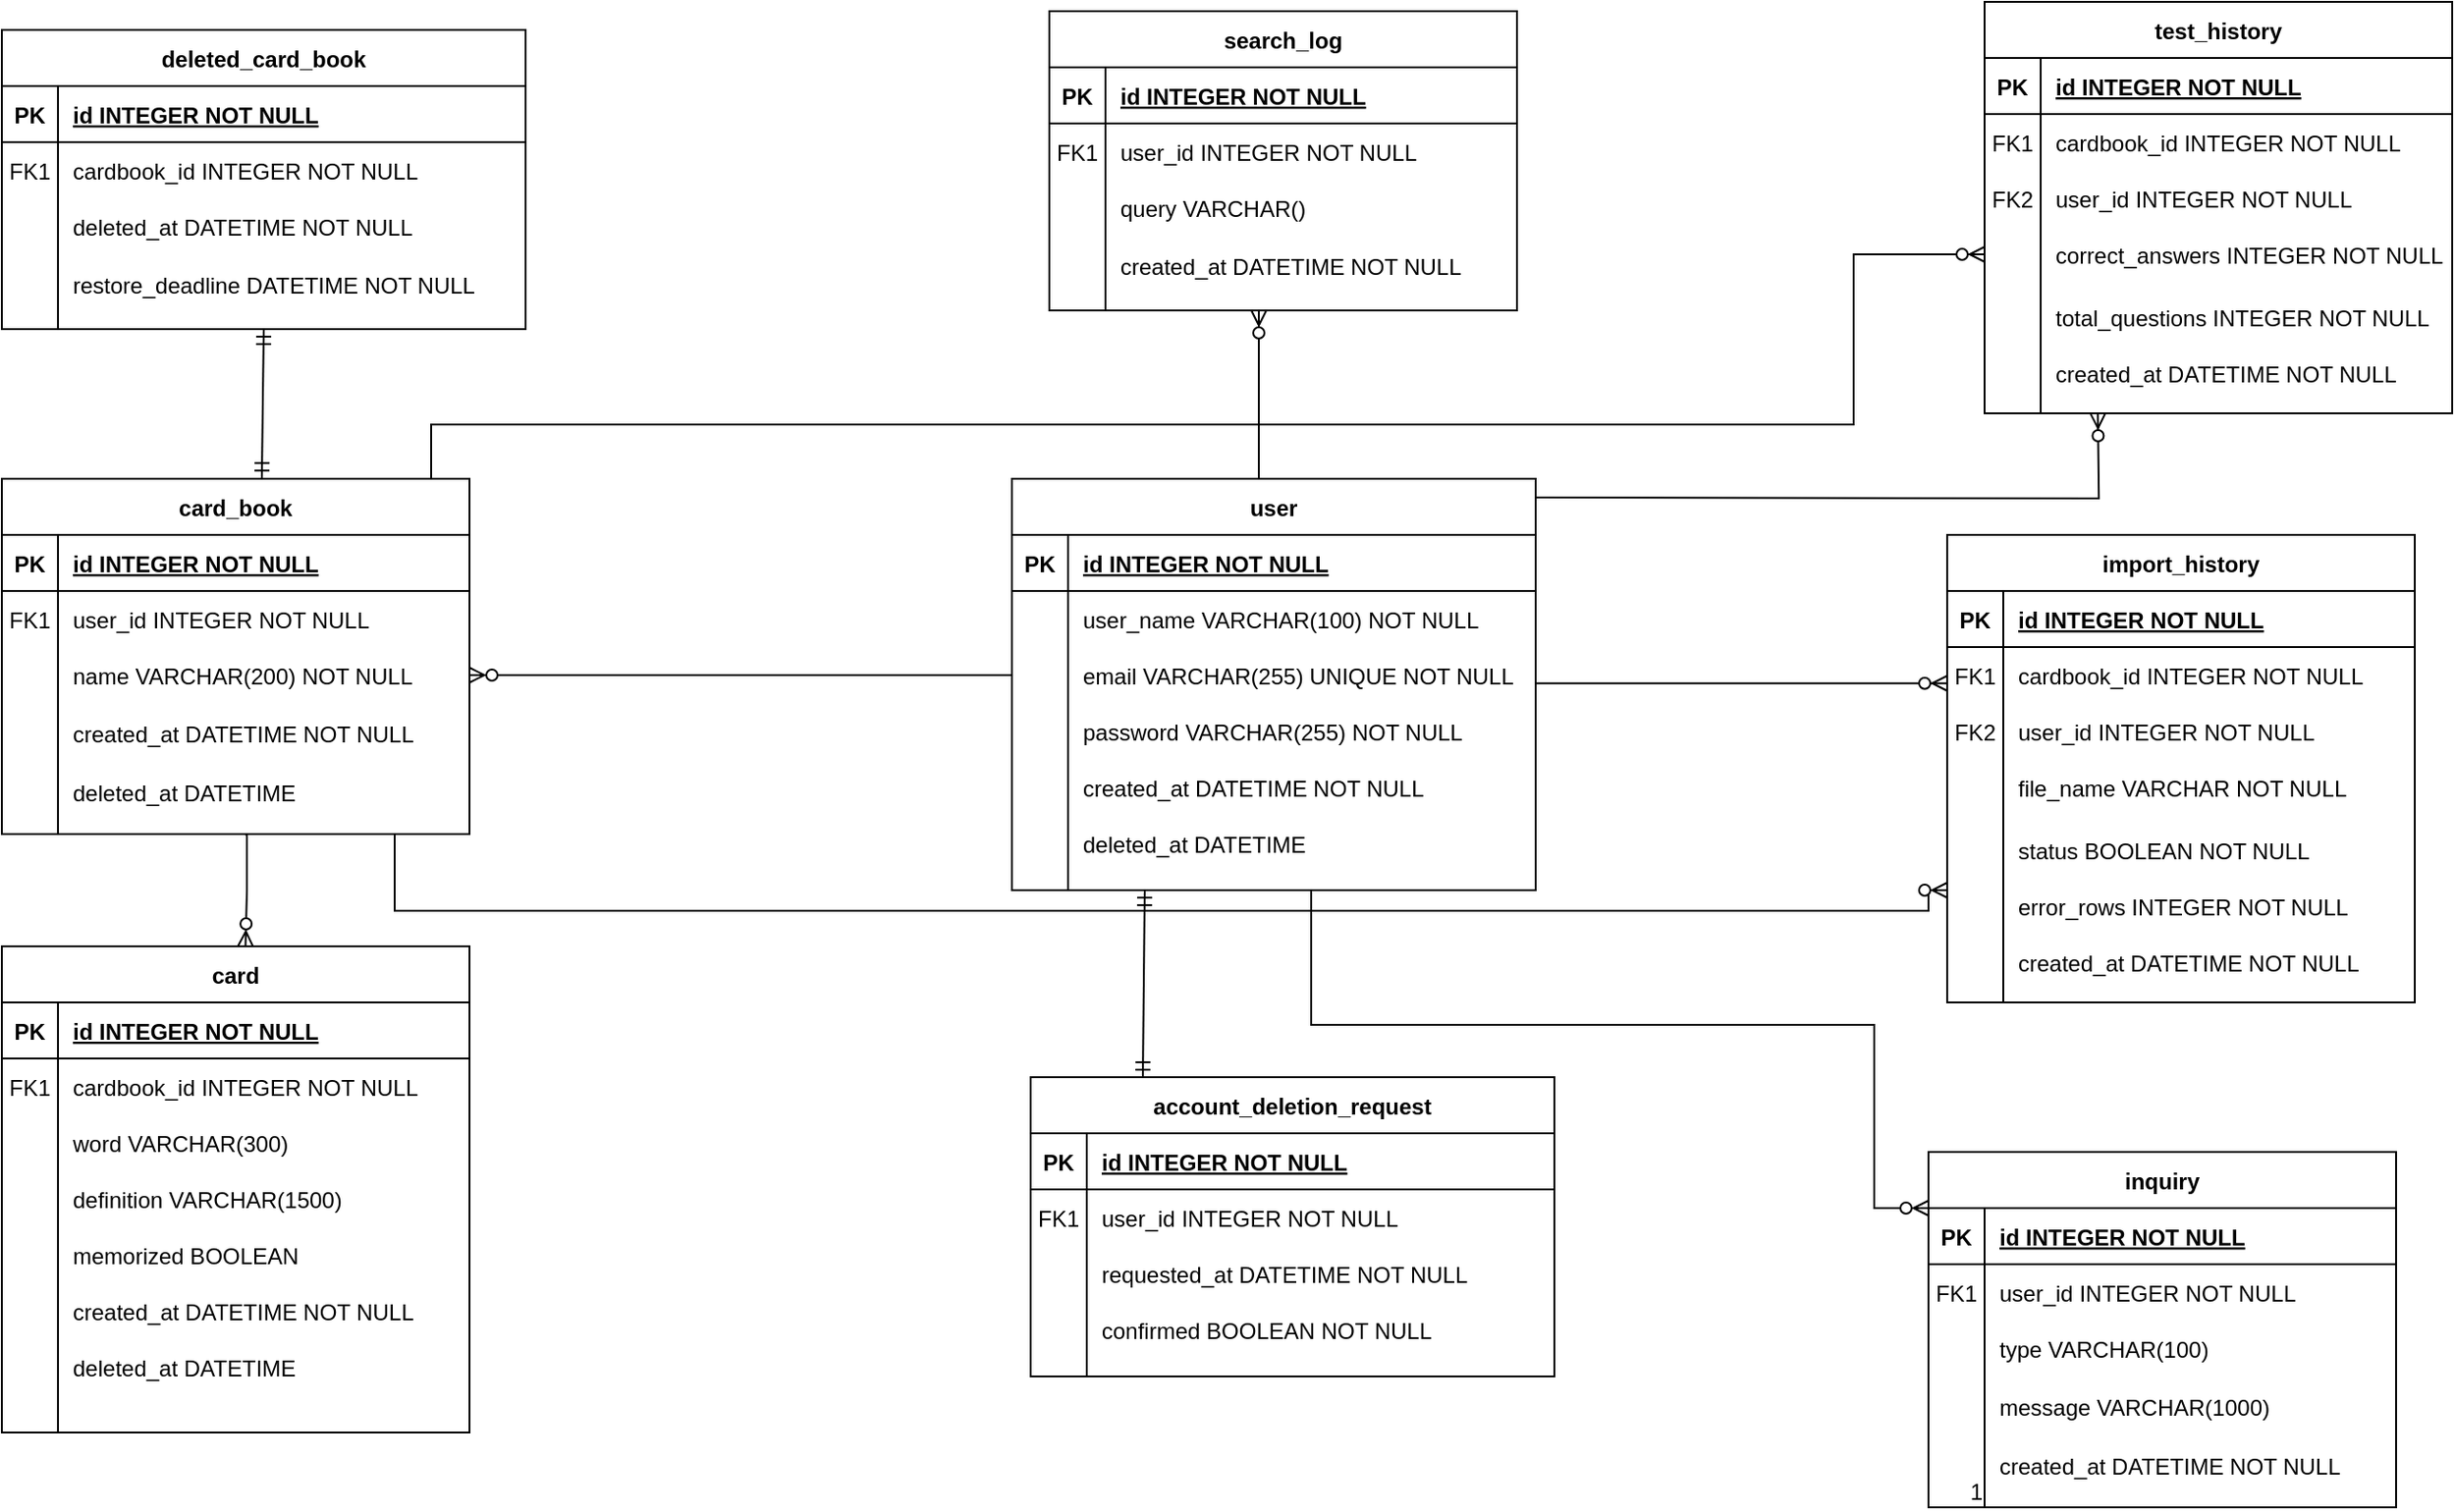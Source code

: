 <mxfile version="24.8.6">
  <diagram id="R2lEEEUBdFMjLlhIrx00" name="Page-1">
    <mxGraphModel dx="794" dy="481" grid="1" gridSize="10" guides="1" tooltips="1" connect="1" arrows="1" fold="1" page="1" pageScale="1" pageWidth="1600" pageHeight="900" math="0" shadow="0" extFonts="Permanent Marker^https://fonts.googleapis.com/css?family=Permanent+Marker">
      <root>
        <mxCell id="0" />
        <mxCell id="1" parent="0" />
        <mxCell id="qkzgwU8av69bWZAV1weR-19" value="" style="group" vertex="1" connectable="0" parent="1">
          <mxGeometry x="710" y="320" width="280" height="220" as="geometry" />
        </mxCell>
        <mxCell id="C-vyLk0tnHw3VtMMgP7b-23" value="user" style="shape=table;startSize=30;container=1;collapsible=1;childLayout=tableLayout;fixedRows=1;rowLines=0;fontStyle=1;align=center;resizeLast=1;" parent="qkzgwU8av69bWZAV1weR-19" vertex="1">
          <mxGeometry width="280" height="220" as="geometry" />
        </mxCell>
        <mxCell id="C-vyLk0tnHw3VtMMgP7b-24" value="" style="shape=partialRectangle;collapsible=0;dropTarget=0;pointerEvents=0;fillColor=none;points=[[0,0.5],[1,0.5]];portConstraint=eastwest;top=0;left=0;right=0;bottom=1;" parent="C-vyLk0tnHw3VtMMgP7b-23" vertex="1">
          <mxGeometry y="30" width="280" height="30" as="geometry" />
        </mxCell>
        <mxCell id="C-vyLk0tnHw3VtMMgP7b-25" value="PK" style="shape=partialRectangle;overflow=hidden;connectable=0;fillColor=none;top=0;left=0;bottom=0;right=0;fontStyle=1;" parent="C-vyLk0tnHw3VtMMgP7b-24" vertex="1">
          <mxGeometry width="30.0" height="30" as="geometry">
            <mxRectangle width="30.0" height="30" as="alternateBounds" />
          </mxGeometry>
        </mxCell>
        <mxCell id="C-vyLk0tnHw3VtMMgP7b-26" value="id INTEGER NOT NULL" style="shape=partialRectangle;overflow=hidden;connectable=0;fillColor=none;top=0;left=0;bottom=0;right=0;align=left;spacingLeft=6;fontStyle=5;" parent="C-vyLk0tnHw3VtMMgP7b-24" vertex="1">
          <mxGeometry x="30.0" width="250.0" height="30" as="geometry">
            <mxRectangle width="250.0" height="30" as="alternateBounds" />
          </mxGeometry>
        </mxCell>
        <mxCell id="C-vyLk0tnHw3VtMMgP7b-27" value="" style="shape=partialRectangle;collapsible=0;dropTarget=0;pointerEvents=0;fillColor=none;points=[[0,0.5],[1,0.5]];portConstraint=eastwest;top=0;left=0;right=0;bottom=0;" parent="C-vyLk0tnHw3VtMMgP7b-23" vertex="1">
          <mxGeometry y="60" width="280" height="30" as="geometry" />
        </mxCell>
        <mxCell id="C-vyLk0tnHw3VtMMgP7b-28" value="" style="shape=partialRectangle;overflow=hidden;connectable=0;fillColor=none;top=0;left=0;bottom=0;right=0;" parent="C-vyLk0tnHw3VtMMgP7b-27" vertex="1">
          <mxGeometry width="30.0" height="30" as="geometry">
            <mxRectangle width="30.0" height="30" as="alternateBounds" />
          </mxGeometry>
        </mxCell>
        <mxCell id="C-vyLk0tnHw3VtMMgP7b-29" value="user_name VARCHAR(100) NOT NULL" style="shape=partialRectangle;overflow=hidden;connectable=0;fillColor=none;top=0;left=0;bottom=0;right=0;align=left;spacingLeft=6;" parent="C-vyLk0tnHw3VtMMgP7b-27" vertex="1">
          <mxGeometry x="30.0" width="250.0" height="30" as="geometry">
            <mxRectangle width="250.0" height="30" as="alternateBounds" />
          </mxGeometry>
        </mxCell>
        <mxCell id="qkzgwU8av69bWZAV1weR-18" value="" style="group" vertex="1" connectable="0" parent="qkzgwU8av69bWZAV1weR-19">
          <mxGeometry x="30.0" y="90" width="240.0" height="130" as="geometry" />
        </mxCell>
        <mxCell id="qkzgwU8av69bWZAV1weR-10" value="email VARCHAR(255) UNIQUE NOT NULL" style="shape=partialRectangle;overflow=hidden;connectable=0;fillColor=none;top=0;left=0;bottom=0;right=0;align=left;spacingLeft=6;" vertex="1" parent="qkzgwU8av69bWZAV1weR-18">
          <mxGeometry width="240.0" height="30" as="geometry">
            <mxRectangle width="240.0" height="30" as="alternateBounds" />
          </mxGeometry>
        </mxCell>
        <mxCell id="qkzgwU8av69bWZAV1weR-11" value="password VARCHAR(255) NOT NULL" style="shape=partialRectangle;overflow=hidden;connectable=0;fillColor=none;top=0;left=0;bottom=0;right=0;align=left;spacingLeft=6;" vertex="1" parent="qkzgwU8av69bWZAV1weR-18">
          <mxGeometry y="30" width="240.0" height="30" as="geometry">
            <mxRectangle width="240.0" height="30" as="alternateBounds" />
          </mxGeometry>
        </mxCell>
        <mxCell id="qkzgwU8av69bWZAV1weR-12" value="" style="endArrow=none;html=1;rounded=0;" edge="1" parent="qkzgwU8av69bWZAV1weR-18">
          <mxGeometry width="50" height="50" relative="1" as="geometry">
            <mxPoint x="5.684e-14" y="130" as="sourcePoint" />
            <mxPoint x="5.684e-14" as="targetPoint" />
          </mxGeometry>
        </mxCell>
        <mxCell id="qkzgwU8av69bWZAV1weR-13" value="created_at DATETIME NOT NULL" style="shape=partialRectangle;overflow=hidden;connectable=0;fillColor=none;top=0;left=0;bottom=0;right=0;align=left;spacingLeft=6;" vertex="1" parent="qkzgwU8av69bWZAV1weR-18">
          <mxGeometry y="60" width="240.0" height="30" as="geometry">
            <mxRectangle width="240.0" height="30" as="alternateBounds" />
          </mxGeometry>
        </mxCell>
        <mxCell id="qkzgwU8av69bWZAV1weR-14" value="deleted_at DATETIME" style="shape=partialRectangle;overflow=hidden;connectable=0;fillColor=none;top=0;left=0;bottom=0;right=0;align=left;spacingLeft=6;" vertex="1" parent="qkzgwU8av69bWZAV1weR-18">
          <mxGeometry y="90" width="240.0" height="30" as="geometry">
            <mxRectangle width="240.0" height="30" as="alternateBounds" />
          </mxGeometry>
        </mxCell>
        <mxCell id="qkzgwU8av69bWZAV1weR-21" value="" style="group" vertex="1" connectable="0" parent="1">
          <mxGeometry x="170" y="320" width="250" height="190" as="geometry" />
        </mxCell>
        <mxCell id="qkzgwU8av69bWZAV1weR-17" value="" style="endArrow=none;html=1;rounded=0;entryX=0.12;entryY=0.995;entryDx=0;entryDy=0;entryPerimeter=0;" edge="1" parent="qkzgwU8av69bWZAV1weR-21" target="C-vyLk0tnHw3VtMMgP7b-9">
          <mxGeometry width="50" height="50" relative="1" as="geometry">
            <mxPoint x="30" y="190" as="sourcePoint" />
            <mxPoint x="65" y="126.667" as="targetPoint" />
          </mxGeometry>
        </mxCell>
        <mxCell id="qkzgwU8av69bWZAV1weR-20" value="" style="group" vertex="1" connectable="0" parent="qkzgwU8av69bWZAV1weR-21">
          <mxGeometry width="250" height="190" as="geometry" />
        </mxCell>
        <mxCell id="C-vyLk0tnHw3VtMMgP7b-2" value="card_book" style="shape=table;startSize=30;container=1;collapsible=1;childLayout=tableLayout;fixedRows=1;rowLines=0;fontStyle=1;align=center;resizeLast=1;" parent="qkzgwU8av69bWZAV1weR-20" vertex="1">
          <mxGeometry width="250" height="190" as="geometry" />
        </mxCell>
        <mxCell id="C-vyLk0tnHw3VtMMgP7b-3" value="" style="shape=partialRectangle;collapsible=0;dropTarget=0;pointerEvents=0;fillColor=none;points=[[0,0.5],[1,0.5]];portConstraint=eastwest;top=0;left=0;right=0;bottom=1;" parent="C-vyLk0tnHw3VtMMgP7b-2" vertex="1">
          <mxGeometry y="30" width="250" height="30" as="geometry" />
        </mxCell>
        <mxCell id="C-vyLk0tnHw3VtMMgP7b-4" value="PK" style="shape=partialRectangle;overflow=hidden;connectable=0;fillColor=none;top=0;left=0;bottom=0;right=0;fontStyle=1;" parent="C-vyLk0tnHw3VtMMgP7b-3" vertex="1">
          <mxGeometry width="30" height="30" as="geometry">
            <mxRectangle width="30" height="30" as="alternateBounds" />
          </mxGeometry>
        </mxCell>
        <mxCell id="C-vyLk0tnHw3VtMMgP7b-5" value="id INTEGER NOT NULL " style="shape=partialRectangle;overflow=hidden;connectable=0;fillColor=none;top=0;left=0;bottom=0;right=0;align=left;spacingLeft=6;fontStyle=5;" parent="C-vyLk0tnHw3VtMMgP7b-3" vertex="1">
          <mxGeometry x="30" width="220" height="30" as="geometry">
            <mxRectangle width="220" height="30" as="alternateBounds" />
          </mxGeometry>
        </mxCell>
        <mxCell id="C-vyLk0tnHw3VtMMgP7b-6" value="" style="shape=partialRectangle;collapsible=0;dropTarget=0;pointerEvents=0;fillColor=none;points=[[0,0.5],[1,0.5]];portConstraint=eastwest;top=0;left=0;right=0;bottom=0;" parent="C-vyLk0tnHw3VtMMgP7b-2" vertex="1">
          <mxGeometry y="60" width="250" height="30" as="geometry" />
        </mxCell>
        <mxCell id="C-vyLk0tnHw3VtMMgP7b-7" value="FK1" style="shape=partialRectangle;overflow=hidden;connectable=0;fillColor=none;top=0;left=0;bottom=0;right=0;" parent="C-vyLk0tnHw3VtMMgP7b-6" vertex="1">
          <mxGeometry width="30" height="30" as="geometry">
            <mxRectangle width="30" height="30" as="alternateBounds" />
          </mxGeometry>
        </mxCell>
        <mxCell id="C-vyLk0tnHw3VtMMgP7b-8" value="user_id INTEGER NOT NULL" style="shape=partialRectangle;overflow=hidden;connectable=0;fillColor=none;top=0;left=0;bottom=0;right=0;align=left;spacingLeft=6;" parent="C-vyLk0tnHw3VtMMgP7b-6" vertex="1">
          <mxGeometry x="30" width="220" height="30" as="geometry">
            <mxRectangle width="220" height="30" as="alternateBounds" />
          </mxGeometry>
        </mxCell>
        <mxCell id="C-vyLk0tnHw3VtMMgP7b-9" value="" style="shape=partialRectangle;collapsible=0;dropTarget=0;pointerEvents=0;fillColor=none;points=[[0,0.5],[1,0.5]];portConstraint=eastwest;top=0;left=0;right=0;bottom=0;" parent="C-vyLk0tnHw3VtMMgP7b-2" vertex="1">
          <mxGeometry y="90" width="250" height="30" as="geometry" />
        </mxCell>
        <mxCell id="C-vyLk0tnHw3VtMMgP7b-10" value="" style="shape=partialRectangle;overflow=hidden;connectable=0;fillColor=none;top=0;left=0;bottom=0;right=0;" parent="C-vyLk0tnHw3VtMMgP7b-9" vertex="1">
          <mxGeometry width="30" height="30" as="geometry">
            <mxRectangle width="30" height="30" as="alternateBounds" />
          </mxGeometry>
        </mxCell>
        <mxCell id="C-vyLk0tnHw3VtMMgP7b-11" value="name VARCHAR(200) NOT NULL" style="shape=partialRectangle;overflow=hidden;connectable=0;fillColor=none;top=0;left=0;bottom=0;right=0;align=left;spacingLeft=6;" parent="C-vyLk0tnHw3VtMMgP7b-9" vertex="1">
          <mxGeometry x="30" width="220" height="30" as="geometry">
            <mxRectangle width="220" height="30" as="alternateBounds" />
          </mxGeometry>
        </mxCell>
        <mxCell id="qkzgwU8av69bWZAV1weR-15" value="created_at DATETIME NOT NULL" style="shape=partialRectangle;overflow=hidden;connectable=0;fillColor=none;top=0;left=0;bottom=0;right=0;align=left;spacingLeft=6;container=1;" vertex="1" parent="qkzgwU8av69bWZAV1weR-20">
          <mxGeometry x="30" y="119.997" width="220" height="31.667" as="geometry">
            <mxRectangle width="220" height="30" as="alternateBounds" />
          </mxGeometry>
        </mxCell>
        <mxCell id="qkzgwU8av69bWZAV1weR-16" value="deleted_at DATETIME" style="shape=partialRectangle;overflow=hidden;connectable=0;fillColor=none;top=0;left=0;bottom=0;right=0;align=left;spacingLeft=6;" vertex="1" parent="qkzgwU8av69bWZAV1weR-20">
          <mxGeometry x="30" y="151.663" width="220" height="31.667" as="geometry">
            <mxRectangle width="220" height="30" as="alternateBounds" />
          </mxGeometry>
        </mxCell>
        <mxCell id="qkzgwU8av69bWZAV1weR-58" value="" style="group" vertex="1" connectable="0" parent="1">
          <mxGeometry x="170" y="80" width="280" height="190" as="geometry" />
        </mxCell>
        <mxCell id="qkzgwU8av69bWZAV1weR-59" value="" style="endArrow=none;html=1;rounded=0;" edge="1" parent="qkzgwU8av69bWZAV1weR-58">
          <mxGeometry width="50" height="50" relative="1" as="geometry">
            <mxPoint x="30" y="160" as="sourcePoint" />
            <mxPoint x="30" y="120" as="targetPoint" />
          </mxGeometry>
        </mxCell>
        <mxCell id="qkzgwU8av69bWZAV1weR-60" value="" style="group" vertex="1" connectable="0" parent="qkzgwU8av69bWZAV1weR-58">
          <mxGeometry width="280" height="190" as="geometry" />
        </mxCell>
        <mxCell id="qkzgwU8av69bWZAV1weR-61" value="deleted_card_book" style="shape=table;startSize=30;container=1;collapsible=1;childLayout=tableLayout;fixedRows=1;rowLines=0;fontStyle=1;align=center;resizeLast=1;" vertex="1" parent="qkzgwU8av69bWZAV1weR-60">
          <mxGeometry width="280" height="160" as="geometry" />
        </mxCell>
        <mxCell id="qkzgwU8av69bWZAV1weR-62" value="" style="shape=partialRectangle;collapsible=0;dropTarget=0;pointerEvents=0;fillColor=none;points=[[0,0.5],[1,0.5]];portConstraint=eastwest;top=0;left=0;right=0;bottom=1;" vertex="1" parent="qkzgwU8av69bWZAV1weR-61">
          <mxGeometry y="30" width="280" height="30" as="geometry" />
        </mxCell>
        <mxCell id="qkzgwU8av69bWZAV1weR-63" value="PK" style="shape=partialRectangle;overflow=hidden;connectable=0;fillColor=none;top=0;left=0;bottom=0;right=0;fontStyle=1;" vertex="1" parent="qkzgwU8av69bWZAV1weR-62">
          <mxGeometry width="30" height="30" as="geometry">
            <mxRectangle width="30" height="30" as="alternateBounds" />
          </mxGeometry>
        </mxCell>
        <mxCell id="qkzgwU8av69bWZAV1weR-64" value="id INTEGER NOT NULL " style="shape=partialRectangle;overflow=hidden;connectable=0;fillColor=none;top=0;left=0;bottom=0;right=0;align=left;spacingLeft=6;fontStyle=5;" vertex="1" parent="qkzgwU8av69bWZAV1weR-62">
          <mxGeometry x="30" width="250" height="30" as="geometry">
            <mxRectangle width="250" height="30" as="alternateBounds" />
          </mxGeometry>
        </mxCell>
        <mxCell id="qkzgwU8av69bWZAV1weR-65" value="" style="shape=partialRectangle;collapsible=0;dropTarget=0;pointerEvents=0;fillColor=none;points=[[0,0.5],[1,0.5]];portConstraint=eastwest;top=0;left=0;right=0;bottom=0;" vertex="1" parent="qkzgwU8av69bWZAV1weR-61">
          <mxGeometry y="60" width="280" height="30" as="geometry" />
        </mxCell>
        <mxCell id="qkzgwU8av69bWZAV1weR-66" value="FK1" style="shape=partialRectangle;overflow=hidden;connectable=0;fillColor=none;top=0;left=0;bottom=0;right=0;" vertex="1" parent="qkzgwU8av69bWZAV1weR-65">
          <mxGeometry width="30" height="30" as="geometry">
            <mxRectangle width="30" height="30" as="alternateBounds" />
          </mxGeometry>
        </mxCell>
        <mxCell id="qkzgwU8av69bWZAV1weR-67" value="cardbook_id INTEGER NOT NULL" style="shape=partialRectangle;overflow=hidden;connectable=0;fillColor=none;top=0;left=0;bottom=0;right=0;align=left;spacingLeft=6;" vertex="1" parent="qkzgwU8av69bWZAV1weR-65">
          <mxGeometry x="30" width="250" height="30" as="geometry">
            <mxRectangle width="250" height="30" as="alternateBounds" />
          </mxGeometry>
        </mxCell>
        <mxCell id="qkzgwU8av69bWZAV1weR-68" value="" style="shape=partialRectangle;collapsible=0;dropTarget=0;pointerEvents=0;fillColor=none;points=[[0,0.5],[1,0.5]];portConstraint=eastwest;top=0;left=0;right=0;bottom=0;" vertex="1" parent="qkzgwU8av69bWZAV1weR-61">
          <mxGeometry y="90" width="280" height="30" as="geometry" />
        </mxCell>
        <mxCell id="qkzgwU8av69bWZAV1weR-69" value="" style="shape=partialRectangle;overflow=hidden;connectable=0;fillColor=none;top=0;left=0;bottom=0;right=0;" vertex="1" parent="qkzgwU8av69bWZAV1weR-68">
          <mxGeometry width="30" height="30" as="geometry">
            <mxRectangle width="30" height="30" as="alternateBounds" />
          </mxGeometry>
        </mxCell>
        <mxCell id="qkzgwU8av69bWZAV1weR-70" value="deleted_at DATETIME NOT NULL" style="shape=partialRectangle;overflow=hidden;connectable=0;fillColor=none;top=0;left=0;bottom=0;right=0;align=left;spacingLeft=6;" vertex="1" parent="qkzgwU8av69bWZAV1weR-68">
          <mxGeometry x="30" width="250" height="30" as="geometry">
            <mxRectangle width="250" height="30" as="alternateBounds" />
          </mxGeometry>
        </mxCell>
        <mxCell id="qkzgwU8av69bWZAV1weR-71" value="restore_deadline DATETIME NOT NULL" style="shape=partialRectangle;overflow=hidden;connectable=0;fillColor=none;top=0;left=0;bottom=0;right=0;align=left;spacingLeft=6;container=1;" vertex="1" parent="qkzgwU8av69bWZAV1weR-60">
          <mxGeometry x="30" y="120" width="240" height="31.67" as="geometry">
            <mxRectangle width="220" height="30" as="alternateBounds" />
          </mxGeometry>
        </mxCell>
        <mxCell id="qkzgwU8av69bWZAV1weR-76" value="" style="group" vertex="1" connectable="0" parent="1">
          <mxGeometry x="170" y="570" width="250" height="260" as="geometry" />
        </mxCell>
        <mxCell id="qkzgwU8av69bWZAV1weR-22" value="" style="group" vertex="1" connectable="0" parent="qkzgwU8av69bWZAV1weR-76">
          <mxGeometry width="250" height="260" as="geometry" />
        </mxCell>
        <mxCell id="qkzgwU8av69bWZAV1weR-23" value="" style="endArrow=none;html=1;rounded=0;entryX=0.12;entryY=0.995;entryDx=0;entryDy=0;entryPerimeter=0;" edge="1" parent="qkzgwU8av69bWZAV1weR-22" target="qkzgwU8av69bWZAV1weR-32">
          <mxGeometry width="50" height="50" relative="1" as="geometry">
            <mxPoint x="30" y="180" as="sourcePoint" />
            <mxPoint x="65" y="120" as="targetPoint" />
          </mxGeometry>
        </mxCell>
        <mxCell id="qkzgwU8av69bWZAV1weR-24" value="" style="group" vertex="1" connectable="0" parent="qkzgwU8av69bWZAV1weR-22">
          <mxGeometry width="250" height="260" as="geometry" />
        </mxCell>
        <mxCell id="qkzgwU8av69bWZAV1weR-54" value="" style="group" vertex="1" connectable="0" parent="qkzgwU8av69bWZAV1weR-24">
          <mxGeometry width="250" height="260" as="geometry" />
        </mxCell>
        <mxCell id="qkzgwU8av69bWZAV1weR-75" value="" style="group" vertex="1" connectable="0" parent="qkzgwU8av69bWZAV1weR-54">
          <mxGeometry width="250" height="260" as="geometry" />
        </mxCell>
        <mxCell id="qkzgwU8av69bWZAV1weR-25" value="card" style="shape=table;startSize=30;container=1;collapsible=1;childLayout=tableLayout;fixedRows=1;rowLines=0;fontStyle=1;align=center;resizeLast=1;" vertex="1" parent="qkzgwU8av69bWZAV1weR-75">
          <mxGeometry width="250" height="260" as="geometry" />
        </mxCell>
        <mxCell id="qkzgwU8av69bWZAV1weR-26" value="" style="shape=partialRectangle;collapsible=0;dropTarget=0;pointerEvents=0;fillColor=none;points=[[0,0.5],[1,0.5]];portConstraint=eastwest;top=0;left=0;right=0;bottom=1;" vertex="1" parent="qkzgwU8av69bWZAV1weR-25">
          <mxGeometry y="30" width="250" height="30" as="geometry" />
        </mxCell>
        <mxCell id="qkzgwU8av69bWZAV1weR-27" value="PK" style="shape=partialRectangle;overflow=hidden;connectable=0;fillColor=none;top=0;left=0;bottom=0;right=0;fontStyle=1;" vertex="1" parent="qkzgwU8av69bWZAV1weR-26">
          <mxGeometry width="30" height="30" as="geometry">
            <mxRectangle width="30" height="30" as="alternateBounds" />
          </mxGeometry>
        </mxCell>
        <mxCell id="qkzgwU8av69bWZAV1weR-28" value="id INTEGER NOT NULL " style="shape=partialRectangle;overflow=hidden;connectable=0;fillColor=none;top=0;left=0;bottom=0;right=0;align=left;spacingLeft=6;fontStyle=5;" vertex="1" parent="qkzgwU8av69bWZAV1weR-26">
          <mxGeometry x="30" width="220" height="30" as="geometry">
            <mxRectangle width="220" height="30" as="alternateBounds" />
          </mxGeometry>
        </mxCell>
        <mxCell id="qkzgwU8av69bWZAV1weR-29" value="" style="shape=partialRectangle;collapsible=0;dropTarget=0;pointerEvents=0;fillColor=none;points=[[0,0.5],[1,0.5]];portConstraint=eastwest;top=0;left=0;right=0;bottom=0;" vertex="1" parent="qkzgwU8av69bWZAV1weR-25">
          <mxGeometry y="60" width="250" height="30" as="geometry" />
        </mxCell>
        <mxCell id="qkzgwU8av69bWZAV1weR-30" value="FK1" style="shape=partialRectangle;overflow=hidden;connectable=0;fillColor=none;top=0;left=0;bottom=0;right=0;" vertex="1" parent="qkzgwU8av69bWZAV1weR-29">
          <mxGeometry width="30" height="30" as="geometry">
            <mxRectangle width="30" height="30" as="alternateBounds" />
          </mxGeometry>
        </mxCell>
        <mxCell id="qkzgwU8av69bWZAV1weR-31" value="cardbook_id INTEGER NOT NULL" style="shape=partialRectangle;overflow=hidden;connectable=0;fillColor=none;top=0;left=0;bottom=0;right=0;align=left;spacingLeft=6;" vertex="1" parent="qkzgwU8av69bWZAV1weR-29">
          <mxGeometry x="30" width="220" height="30" as="geometry">
            <mxRectangle width="220" height="30" as="alternateBounds" />
          </mxGeometry>
        </mxCell>
        <mxCell id="qkzgwU8av69bWZAV1weR-32" value="" style="shape=partialRectangle;collapsible=0;dropTarget=0;pointerEvents=0;fillColor=none;points=[[0,0.5],[1,0.5]];portConstraint=eastwest;top=0;left=0;right=0;bottom=0;" vertex="1" parent="qkzgwU8av69bWZAV1weR-25">
          <mxGeometry y="90" width="250" height="30" as="geometry" />
        </mxCell>
        <mxCell id="qkzgwU8av69bWZAV1weR-33" value="" style="shape=partialRectangle;overflow=hidden;connectable=0;fillColor=none;top=0;left=0;bottom=0;right=0;" vertex="1" parent="qkzgwU8av69bWZAV1weR-32">
          <mxGeometry width="30" height="30" as="geometry">
            <mxRectangle width="30" height="30" as="alternateBounds" />
          </mxGeometry>
        </mxCell>
        <mxCell id="qkzgwU8av69bWZAV1weR-34" value="word VARCHAR(300)" style="shape=partialRectangle;overflow=hidden;connectable=0;fillColor=none;top=0;left=0;bottom=0;right=0;align=left;spacingLeft=6;" vertex="1" parent="qkzgwU8av69bWZAV1weR-32">
          <mxGeometry x="30" width="220" height="30" as="geometry">
            <mxRectangle width="220" height="30" as="alternateBounds" />
          </mxGeometry>
        </mxCell>
        <mxCell id="qkzgwU8av69bWZAV1weR-35" value="created_at DATETIME NOT NULL" style="shape=partialRectangle;overflow=hidden;connectable=0;fillColor=none;top=0;left=0;bottom=0;right=0;align=left;spacingLeft=6;container=1;" vertex="1" parent="qkzgwU8av69bWZAV1weR-75">
          <mxGeometry x="30" y="180" width="220" height="30" as="geometry">
            <mxRectangle width="220" height="30" as="alternateBounds" />
          </mxGeometry>
        </mxCell>
        <mxCell id="qkzgwU8av69bWZAV1weR-36" value="deleted_at DATETIME" style="shape=partialRectangle;overflow=hidden;connectable=0;fillColor=none;top=0;left=0;bottom=0;right=0;align=left;spacingLeft=6;" vertex="1" parent="qkzgwU8av69bWZAV1weR-75">
          <mxGeometry x="30" y="210" width="220" height="30" as="geometry">
            <mxRectangle width="220" height="30" as="alternateBounds" />
          </mxGeometry>
        </mxCell>
        <mxCell id="qkzgwU8av69bWZAV1weR-52" value="definition VARCHAR(1500) " style="shape=partialRectangle;overflow=hidden;connectable=0;fillColor=none;top=0;left=0;bottom=0;right=0;align=left;spacingLeft=6;container=1;" vertex="1" collapsed="1" parent="qkzgwU8av69bWZAV1weR-75">
          <mxGeometry x="30" y="120" width="220" height="30" as="geometry">
            <mxRectangle x="30" y="120" width="220" height="30" as="alternateBounds" />
          </mxGeometry>
        </mxCell>
        <mxCell id="qkzgwU8av69bWZAV1weR-53" value="memorized BOOLEAN" style="shape=partialRectangle;overflow=hidden;connectable=0;fillColor=none;top=0;left=0;bottom=0;right=0;align=left;spacingLeft=6;" vertex="1" parent="qkzgwU8av69bWZAV1weR-75">
          <mxGeometry x="30" y="150" width="220" height="30" as="geometry">
            <mxRectangle width="220" height="30" as="alternateBounds" />
          </mxGeometry>
        </mxCell>
        <mxCell id="qkzgwU8av69bWZAV1weR-55" value="" style="endArrow=none;html=1;rounded=0;" edge="1" parent="qkzgwU8av69bWZAV1weR-76">
          <mxGeometry relative="1" as="geometry">
            <mxPoint x="30" y="180" as="sourcePoint" />
            <mxPoint x="30" y="260" as="targetPoint" />
          </mxGeometry>
        </mxCell>
        <mxCell id="qkzgwU8av69bWZAV1weR-56" value="" style="resizable=0;html=1;whiteSpace=wrap;align=right;verticalAlign=bottom;" connectable="0" vertex="1" parent="qkzgwU8av69bWZAV1weR-55">
          <mxGeometry x="1" relative="1" as="geometry">
            <mxPoint x="-10" y="10" as="offset" />
          </mxGeometry>
        </mxCell>
        <mxCell id="qkzgwU8av69bWZAV1weR-77" value="" style="group" vertex="1" connectable="0" parent="1">
          <mxGeometry x="730" y="70" width="250" height="190" as="geometry" />
        </mxCell>
        <mxCell id="qkzgwU8av69bWZAV1weR-78" value="" style="endArrow=none;html=1;rounded=0;entryX=0.12;entryY=0.995;entryDx=0;entryDy=0;entryPerimeter=0;" edge="1" parent="qkzgwU8av69bWZAV1weR-77" target="qkzgwU8av69bWZAV1weR-87">
          <mxGeometry width="50" height="50" relative="1" as="geometry">
            <mxPoint x="30" y="160" as="sourcePoint" />
            <mxPoint x="65" y="126.667" as="targetPoint" />
          </mxGeometry>
        </mxCell>
        <mxCell id="qkzgwU8av69bWZAV1weR-79" value="" style="group" vertex="1" connectable="0" parent="qkzgwU8av69bWZAV1weR-77">
          <mxGeometry width="250" height="190" as="geometry" />
        </mxCell>
        <mxCell id="qkzgwU8av69bWZAV1weR-80" value="search_log" style="shape=table;startSize=30;container=1;collapsible=1;childLayout=tableLayout;fixedRows=1;rowLines=0;fontStyle=1;align=center;resizeLast=1;" vertex="1" parent="qkzgwU8av69bWZAV1weR-79">
          <mxGeometry width="250" height="160" as="geometry" />
        </mxCell>
        <mxCell id="qkzgwU8av69bWZAV1weR-81" value="" style="shape=partialRectangle;collapsible=0;dropTarget=0;pointerEvents=0;fillColor=none;points=[[0,0.5],[1,0.5]];portConstraint=eastwest;top=0;left=0;right=0;bottom=1;" vertex="1" parent="qkzgwU8av69bWZAV1weR-80">
          <mxGeometry y="30" width="250" height="30" as="geometry" />
        </mxCell>
        <mxCell id="qkzgwU8av69bWZAV1weR-82" value="PK" style="shape=partialRectangle;overflow=hidden;connectable=0;fillColor=none;top=0;left=0;bottom=0;right=0;fontStyle=1;" vertex="1" parent="qkzgwU8av69bWZAV1weR-81">
          <mxGeometry width="30" height="30" as="geometry">
            <mxRectangle width="30" height="30" as="alternateBounds" />
          </mxGeometry>
        </mxCell>
        <mxCell id="qkzgwU8av69bWZAV1weR-83" value="id INTEGER NOT NULL " style="shape=partialRectangle;overflow=hidden;connectable=0;fillColor=none;top=0;left=0;bottom=0;right=0;align=left;spacingLeft=6;fontStyle=5;" vertex="1" parent="qkzgwU8av69bWZAV1weR-81">
          <mxGeometry x="30" width="220" height="30" as="geometry">
            <mxRectangle width="220" height="30" as="alternateBounds" />
          </mxGeometry>
        </mxCell>
        <mxCell id="qkzgwU8av69bWZAV1weR-84" value="" style="shape=partialRectangle;collapsible=0;dropTarget=0;pointerEvents=0;fillColor=none;points=[[0,0.5],[1,0.5]];portConstraint=eastwest;top=0;left=0;right=0;bottom=0;" vertex="1" parent="qkzgwU8av69bWZAV1weR-80">
          <mxGeometry y="60" width="250" height="30" as="geometry" />
        </mxCell>
        <mxCell id="qkzgwU8av69bWZAV1weR-85" value="FK1" style="shape=partialRectangle;overflow=hidden;connectable=0;fillColor=none;top=0;left=0;bottom=0;right=0;" vertex="1" parent="qkzgwU8av69bWZAV1weR-84">
          <mxGeometry width="30" height="30" as="geometry">
            <mxRectangle width="30" height="30" as="alternateBounds" />
          </mxGeometry>
        </mxCell>
        <mxCell id="qkzgwU8av69bWZAV1weR-86" value="user_id INTEGER NOT NULL" style="shape=partialRectangle;overflow=hidden;connectable=0;fillColor=none;top=0;left=0;bottom=0;right=0;align=left;spacingLeft=6;" vertex="1" parent="qkzgwU8av69bWZAV1weR-84">
          <mxGeometry x="30" width="220" height="30" as="geometry">
            <mxRectangle width="220" height="30" as="alternateBounds" />
          </mxGeometry>
        </mxCell>
        <mxCell id="qkzgwU8av69bWZAV1weR-87" value="" style="shape=partialRectangle;collapsible=0;dropTarget=0;pointerEvents=0;fillColor=none;points=[[0,0.5],[1,0.5]];portConstraint=eastwest;top=0;left=0;right=0;bottom=0;" vertex="1" parent="qkzgwU8av69bWZAV1weR-80">
          <mxGeometry y="90" width="250" height="30" as="geometry" />
        </mxCell>
        <mxCell id="qkzgwU8av69bWZAV1weR-88" value="" style="shape=partialRectangle;overflow=hidden;connectable=0;fillColor=none;top=0;left=0;bottom=0;right=0;" vertex="1" parent="qkzgwU8av69bWZAV1weR-87">
          <mxGeometry width="30" height="30" as="geometry">
            <mxRectangle width="30" height="30" as="alternateBounds" />
          </mxGeometry>
        </mxCell>
        <mxCell id="qkzgwU8av69bWZAV1weR-89" value="query VARCHAR()" style="shape=partialRectangle;overflow=hidden;connectable=0;fillColor=none;top=0;left=0;bottom=0;right=0;align=left;spacingLeft=6;" vertex="1" parent="qkzgwU8av69bWZAV1weR-87">
          <mxGeometry x="30" width="220" height="30" as="geometry">
            <mxRectangle width="220" height="30" as="alternateBounds" />
          </mxGeometry>
        </mxCell>
        <mxCell id="qkzgwU8av69bWZAV1weR-90" value="created_at DATETIME NOT NULL" style="shape=partialRectangle;overflow=hidden;connectable=0;fillColor=none;top=0;left=0;bottom=0;right=0;align=left;spacingLeft=6;container=1;" vertex="1" parent="qkzgwU8av69bWZAV1weR-79">
          <mxGeometry x="30" y="119.997" width="220" height="31.667" as="geometry">
            <mxRectangle width="220" height="30" as="alternateBounds" />
          </mxGeometry>
        </mxCell>
        <mxCell id="qkzgwU8av69bWZAV1weR-93" value="" style="group" vertex="1" connectable="0" parent="1">
          <mxGeometry x="1230" y="65" width="250" height="220" as="geometry" />
        </mxCell>
        <mxCell id="qkzgwU8av69bWZAV1weR-94" value="" style="endArrow=none;html=1;rounded=0;entryX=0.12;entryY=0.995;entryDx=0;entryDy=0;entryPerimeter=0;" edge="1" parent="qkzgwU8av69bWZAV1weR-93" target="qkzgwU8av69bWZAV1weR-103">
          <mxGeometry width="50" height="50" relative="1" as="geometry">
            <mxPoint x="30" y="220" as="sourcePoint" />
            <mxPoint x="65" y="146.667" as="targetPoint" />
          </mxGeometry>
        </mxCell>
        <mxCell id="qkzgwU8av69bWZAV1weR-96" value="test_history" style="shape=table;startSize=30;container=1;collapsible=1;childLayout=tableLayout;fixedRows=1;rowLines=0;fontStyle=1;align=center;resizeLast=1;" vertex="1" parent="qkzgwU8av69bWZAV1weR-93">
          <mxGeometry width="250" height="220" as="geometry" />
        </mxCell>
        <mxCell id="qkzgwU8av69bWZAV1weR-97" value="" style="shape=partialRectangle;collapsible=0;dropTarget=0;pointerEvents=0;fillColor=none;points=[[0,0.5],[1,0.5]];portConstraint=eastwest;top=0;left=0;right=0;bottom=1;" vertex="1" parent="qkzgwU8av69bWZAV1weR-96">
          <mxGeometry y="30" width="250" height="30" as="geometry" />
        </mxCell>
        <mxCell id="qkzgwU8av69bWZAV1weR-98" value="PK" style="shape=partialRectangle;overflow=hidden;connectable=0;fillColor=none;top=0;left=0;bottom=0;right=0;fontStyle=1;" vertex="1" parent="qkzgwU8av69bWZAV1weR-97">
          <mxGeometry width="30" height="30" as="geometry">
            <mxRectangle width="30" height="30" as="alternateBounds" />
          </mxGeometry>
        </mxCell>
        <mxCell id="qkzgwU8av69bWZAV1weR-99" value="id INTEGER NOT NULL " style="shape=partialRectangle;overflow=hidden;connectable=0;fillColor=none;top=0;left=0;bottom=0;right=0;align=left;spacingLeft=6;fontStyle=5;" vertex="1" parent="qkzgwU8av69bWZAV1weR-97">
          <mxGeometry x="30" width="220" height="30" as="geometry">
            <mxRectangle width="220" height="30" as="alternateBounds" />
          </mxGeometry>
        </mxCell>
        <mxCell id="qkzgwU8av69bWZAV1weR-100" value="" style="shape=partialRectangle;collapsible=0;dropTarget=0;pointerEvents=0;fillColor=none;points=[[0,0.5],[1,0.5]];portConstraint=eastwest;top=0;left=0;right=0;bottom=0;" vertex="1" parent="qkzgwU8av69bWZAV1weR-96">
          <mxGeometry y="60" width="250" height="30" as="geometry" />
        </mxCell>
        <mxCell id="qkzgwU8av69bWZAV1weR-101" value="FK1" style="shape=partialRectangle;overflow=hidden;connectable=0;fillColor=none;top=0;left=0;bottom=0;right=0;" vertex="1" parent="qkzgwU8av69bWZAV1weR-100">
          <mxGeometry width="30" height="30" as="geometry">
            <mxRectangle width="30" height="30" as="alternateBounds" />
          </mxGeometry>
        </mxCell>
        <mxCell id="qkzgwU8av69bWZAV1weR-102" value="cardbook_id INTEGER NOT NULL" style="shape=partialRectangle;overflow=hidden;connectable=0;fillColor=none;top=0;left=0;bottom=0;right=0;align=left;spacingLeft=6;" vertex="1" parent="qkzgwU8av69bWZAV1weR-100">
          <mxGeometry x="30" width="220" height="30" as="geometry">
            <mxRectangle width="220" height="30" as="alternateBounds" />
          </mxGeometry>
        </mxCell>
        <mxCell id="qkzgwU8av69bWZAV1weR-103" value="" style="shape=partialRectangle;collapsible=0;dropTarget=0;pointerEvents=0;fillColor=none;points=[[0,0.5],[1,0.5]];portConstraint=eastwest;top=0;left=0;right=0;bottom=0;" vertex="1" parent="qkzgwU8av69bWZAV1weR-96">
          <mxGeometry y="90" width="250" height="30" as="geometry" />
        </mxCell>
        <mxCell id="qkzgwU8av69bWZAV1weR-104" value="" style="shape=partialRectangle;overflow=hidden;connectable=0;fillColor=none;top=0;left=0;bottom=0;right=0;" vertex="1" parent="qkzgwU8av69bWZAV1weR-103">
          <mxGeometry width="30" height="30" as="geometry">
            <mxRectangle width="30" height="30" as="alternateBounds" />
          </mxGeometry>
        </mxCell>
        <mxCell id="qkzgwU8av69bWZAV1weR-105" value="user_id INTEGER NOT NULL" style="shape=partialRectangle;overflow=hidden;connectable=0;fillColor=none;top=0;left=0;bottom=0;right=0;align=left;spacingLeft=6;" vertex="1" parent="qkzgwU8av69bWZAV1weR-103">
          <mxGeometry x="30" width="220" height="30" as="geometry">
            <mxRectangle width="220" height="30" as="alternateBounds" />
          </mxGeometry>
        </mxCell>
        <mxCell id="qkzgwU8av69bWZAV1weR-106" value="total_questions INTEGER NOT NULL" style="shape=partialRectangle;overflow=hidden;connectable=0;fillColor=none;top=0;left=0;bottom=0;right=0;align=left;spacingLeft=6;container=1;" vertex="1" parent="qkzgwU8av69bWZAV1weR-93">
          <mxGeometry x="30" y="150.004" width="220" height="36.667" as="geometry">
            <mxRectangle width="220" height="30" as="alternateBounds" />
          </mxGeometry>
        </mxCell>
        <mxCell id="qkzgwU8av69bWZAV1weR-107" value="created_at DATETIME NOT NULL" style="shape=partialRectangle;overflow=hidden;connectable=0;fillColor=none;top=0;left=0;bottom=0;right=0;align=left;spacingLeft=6;" vertex="1" parent="qkzgwU8av69bWZAV1weR-93">
          <mxGeometry x="30" y="180.0" width="220" height="36.667" as="geometry">
            <mxRectangle width="220" height="30" as="alternateBounds" />
          </mxGeometry>
        </mxCell>
        <mxCell id="qkzgwU8av69bWZAV1weR-122" value="correct_answers INTEGER NOT NULL" style="shape=partialRectangle;overflow=hidden;connectable=0;fillColor=none;top=0;left=0;bottom=0;right=0;align=left;spacingLeft=6;" vertex="1" parent="qkzgwU8av69bWZAV1weR-93">
          <mxGeometry x="30" y="120" width="220" height="30" as="geometry">
            <mxRectangle width="220" height="30" as="alternateBounds" />
          </mxGeometry>
        </mxCell>
        <mxCell id="qkzgwU8av69bWZAV1weR-154" value="FK2" style="shape=partialRectangle;overflow=hidden;connectable=0;fillColor=none;top=0;left=0;bottom=0;right=0;" vertex="1" parent="qkzgwU8av69bWZAV1weR-93">
          <mxGeometry y="90" width="30" height="30" as="geometry">
            <mxRectangle width="30" height="30" as="alternateBounds" />
          </mxGeometry>
        </mxCell>
        <mxCell id="qkzgwU8av69bWZAV1weR-108" value="" style="group" vertex="1" connectable="0" parent="1">
          <mxGeometry x="1200" y="680" width="250" height="190" as="geometry" />
        </mxCell>
        <mxCell id="qkzgwU8av69bWZAV1weR-109" value="" style="endArrow=none;html=1;rounded=0;entryX=0.12;entryY=0.995;entryDx=0;entryDy=0;entryPerimeter=0;" edge="1" parent="qkzgwU8av69bWZAV1weR-108" target="qkzgwU8av69bWZAV1weR-118">
          <mxGeometry width="50" height="50" relative="1" as="geometry">
            <mxPoint x="30" y="160" as="sourcePoint" />
            <mxPoint x="65" y="126.667" as="targetPoint" />
          </mxGeometry>
        </mxCell>
        <mxCell id="qkzgwU8av69bWZAV1weR-110" value="" style="group" vertex="1" connectable="0" parent="qkzgwU8av69bWZAV1weR-108">
          <mxGeometry width="250" height="190" as="geometry" />
        </mxCell>
        <mxCell id="qkzgwU8av69bWZAV1weR-111" value="inquiry" style="shape=table;startSize=30;container=1;collapsible=1;childLayout=tableLayout;fixedRows=1;rowLines=0;fontStyle=1;align=center;resizeLast=1;" vertex="1" parent="qkzgwU8av69bWZAV1weR-110">
          <mxGeometry width="250" height="190" as="geometry" />
        </mxCell>
        <mxCell id="qkzgwU8av69bWZAV1weR-112" value="" style="shape=partialRectangle;collapsible=0;dropTarget=0;pointerEvents=0;fillColor=none;points=[[0,0.5],[1,0.5]];portConstraint=eastwest;top=0;left=0;right=0;bottom=1;" vertex="1" parent="qkzgwU8av69bWZAV1weR-111">
          <mxGeometry y="30" width="250" height="30" as="geometry" />
        </mxCell>
        <mxCell id="qkzgwU8av69bWZAV1weR-113" value="PK" style="shape=partialRectangle;overflow=hidden;connectable=0;fillColor=none;top=0;left=0;bottom=0;right=0;fontStyle=1;" vertex="1" parent="qkzgwU8av69bWZAV1weR-112">
          <mxGeometry width="30" height="30" as="geometry">
            <mxRectangle width="30" height="30" as="alternateBounds" />
          </mxGeometry>
        </mxCell>
        <mxCell id="qkzgwU8av69bWZAV1weR-114" value="id INTEGER NOT NULL " style="shape=partialRectangle;overflow=hidden;connectable=0;fillColor=none;top=0;left=0;bottom=0;right=0;align=left;spacingLeft=6;fontStyle=5;" vertex="1" parent="qkzgwU8av69bWZAV1weR-112">
          <mxGeometry x="30" width="220" height="30" as="geometry">
            <mxRectangle width="220" height="30" as="alternateBounds" />
          </mxGeometry>
        </mxCell>
        <mxCell id="qkzgwU8av69bWZAV1weR-115" value="" style="shape=partialRectangle;collapsible=0;dropTarget=0;pointerEvents=0;fillColor=none;points=[[0,0.5],[1,0.5]];portConstraint=eastwest;top=0;left=0;right=0;bottom=0;" vertex="1" parent="qkzgwU8av69bWZAV1weR-111">
          <mxGeometry y="60" width="250" height="30" as="geometry" />
        </mxCell>
        <mxCell id="qkzgwU8av69bWZAV1weR-116" value="FK1" style="shape=partialRectangle;overflow=hidden;connectable=0;fillColor=none;top=0;left=0;bottom=0;right=0;" vertex="1" parent="qkzgwU8av69bWZAV1weR-115">
          <mxGeometry width="30" height="30" as="geometry">
            <mxRectangle width="30" height="30" as="alternateBounds" />
          </mxGeometry>
        </mxCell>
        <mxCell id="qkzgwU8av69bWZAV1weR-117" value="user_id INTEGER NOT NULL" style="shape=partialRectangle;overflow=hidden;connectable=0;fillColor=none;top=0;left=0;bottom=0;right=0;align=left;spacingLeft=6;" vertex="1" parent="qkzgwU8av69bWZAV1weR-115">
          <mxGeometry x="30" width="220" height="30" as="geometry">
            <mxRectangle width="220" height="30" as="alternateBounds" />
          </mxGeometry>
        </mxCell>
        <mxCell id="qkzgwU8av69bWZAV1weR-118" value="" style="shape=partialRectangle;collapsible=0;dropTarget=0;pointerEvents=0;fillColor=none;points=[[0,0.5],[1,0.5]];portConstraint=eastwest;top=0;left=0;right=0;bottom=0;" vertex="1" parent="qkzgwU8av69bWZAV1weR-111">
          <mxGeometry y="90" width="250" height="30" as="geometry" />
        </mxCell>
        <mxCell id="qkzgwU8av69bWZAV1weR-119" value="" style="shape=partialRectangle;overflow=hidden;connectable=0;fillColor=none;top=0;left=0;bottom=0;right=0;" vertex="1" parent="qkzgwU8av69bWZAV1weR-118">
          <mxGeometry width="30" height="30" as="geometry">
            <mxRectangle width="30" height="30" as="alternateBounds" />
          </mxGeometry>
        </mxCell>
        <mxCell id="qkzgwU8av69bWZAV1weR-120" value="type VARCHAR(100) " style="shape=partialRectangle;overflow=hidden;connectable=1;fillColor=none;top=0;left=0;bottom=0;right=0;align=left;spacingLeft=6;movable=1;resizable=1;rotatable=1;deletable=1;editable=1;locked=0;" vertex="1" parent="qkzgwU8av69bWZAV1weR-118">
          <mxGeometry x="30" width="220" height="30" as="geometry">
            <mxRectangle width="220" height="30" as="alternateBounds" />
          </mxGeometry>
        </mxCell>
        <mxCell id="qkzgwU8av69bWZAV1weR-121" value="message VARCHAR(1000) " style="shape=partialRectangle;overflow=hidden;connectable=0;fillColor=none;top=0;left=0;bottom=0;right=0;align=left;spacingLeft=6;container=1;" vertex="1" parent="qkzgwU8av69bWZAV1weR-110">
          <mxGeometry x="30" y="119.997" width="220" height="31.667" as="geometry">
            <mxRectangle width="220" height="30" as="alternateBounds" />
          </mxGeometry>
        </mxCell>
        <mxCell id="qkzgwU8av69bWZAV1weR-166" value="created_at DATETIME NOT NULL" style="shape=partialRectangle;overflow=hidden;connectable=0;fillColor=none;top=0;left=0;bottom=0;right=0;align=left;spacingLeft=6;container=1;" vertex="1" parent="qkzgwU8av69bWZAV1weR-110">
          <mxGeometry x="30" y="151.667" width="220" height="31.667" as="geometry">
            <mxRectangle width="220" height="30" as="alternateBounds" />
          </mxGeometry>
        </mxCell>
        <mxCell id="qkzgwU8av69bWZAV1weR-123" value="" style="group" vertex="1" connectable="0" parent="1">
          <mxGeometry x="1210" y="350" width="250" height="250" as="geometry" />
        </mxCell>
        <mxCell id="qkzgwU8av69bWZAV1weR-124" value="" style="endArrow=none;html=1;rounded=0;entryX=0.12;entryY=0.995;entryDx=0;entryDy=0;entryPerimeter=0;" edge="1" parent="qkzgwU8av69bWZAV1weR-123" target="qkzgwU8av69bWZAV1weR-132">
          <mxGeometry width="50" height="50" relative="1" as="geometry">
            <mxPoint x="30" y="250" as="sourcePoint" />
            <mxPoint x="65" y="146.667" as="targetPoint" />
          </mxGeometry>
        </mxCell>
        <mxCell id="qkzgwU8av69bWZAV1weR-125" value="import_history" style="shape=table;startSize=30;container=1;collapsible=1;childLayout=tableLayout;fixedRows=1;rowLines=0;fontStyle=1;align=center;resizeLast=1;" vertex="1" parent="qkzgwU8av69bWZAV1weR-123">
          <mxGeometry width="250" height="250" as="geometry" />
        </mxCell>
        <mxCell id="qkzgwU8av69bWZAV1weR-126" value="" style="shape=partialRectangle;collapsible=0;dropTarget=0;pointerEvents=0;fillColor=none;points=[[0,0.5],[1,0.5]];portConstraint=eastwest;top=0;left=0;right=0;bottom=1;" vertex="1" parent="qkzgwU8av69bWZAV1weR-125">
          <mxGeometry y="30" width="250" height="30" as="geometry" />
        </mxCell>
        <mxCell id="qkzgwU8av69bWZAV1weR-127" value="PK" style="shape=partialRectangle;overflow=hidden;connectable=0;fillColor=none;top=0;left=0;bottom=0;right=0;fontStyle=1;" vertex="1" parent="qkzgwU8av69bWZAV1weR-126">
          <mxGeometry width="30" height="30" as="geometry">
            <mxRectangle width="30" height="30" as="alternateBounds" />
          </mxGeometry>
        </mxCell>
        <mxCell id="qkzgwU8av69bWZAV1weR-128" value="id INTEGER NOT NULL " style="shape=partialRectangle;overflow=hidden;connectable=0;fillColor=none;top=0;left=0;bottom=0;right=0;align=left;spacingLeft=6;fontStyle=5;" vertex="1" parent="qkzgwU8av69bWZAV1weR-126">
          <mxGeometry x="30" width="220" height="30" as="geometry">
            <mxRectangle width="220" height="30" as="alternateBounds" />
          </mxGeometry>
        </mxCell>
        <mxCell id="qkzgwU8av69bWZAV1weR-129" value="" style="shape=partialRectangle;collapsible=0;dropTarget=0;pointerEvents=0;fillColor=none;points=[[0,0.5],[1,0.5]];portConstraint=eastwest;top=0;left=0;right=0;bottom=0;" vertex="1" parent="qkzgwU8av69bWZAV1weR-125">
          <mxGeometry y="60" width="250" height="30" as="geometry" />
        </mxCell>
        <mxCell id="qkzgwU8av69bWZAV1weR-130" value="FK1" style="shape=partialRectangle;overflow=hidden;connectable=0;fillColor=none;top=0;left=0;bottom=0;right=0;" vertex="1" parent="qkzgwU8av69bWZAV1weR-129">
          <mxGeometry width="30" height="30" as="geometry">
            <mxRectangle width="30" height="30" as="alternateBounds" />
          </mxGeometry>
        </mxCell>
        <mxCell id="qkzgwU8av69bWZAV1weR-131" value="cardbook_id INTEGER NOT NULL" style="shape=partialRectangle;overflow=hidden;connectable=0;fillColor=none;top=0;left=0;bottom=0;right=0;align=left;spacingLeft=6;" vertex="1" parent="qkzgwU8av69bWZAV1weR-129">
          <mxGeometry x="30" width="220" height="30" as="geometry">
            <mxRectangle width="220" height="30" as="alternateBounds" />
          </mxGeometry>
        </mxCell>
        <mxCell id="qkzgwU8av69bWZAV1weR-132" value="" style="shape=partialRectangle;collapsible=0;dropTarget=0;pointerEvents=0;fillColor=none;points=[[0,0.5],[1,0.5]];portConstraint=eastwest;top=0;left=0;right=0;bottom=0;" vertex="1" parent="qkzgwU8av69bWZAV1weR-125">
          <mxGeometry y="90" width="250" height="30" as="geometry" />
        </mxCell>
        <mxCell id="qkzgwU8av69bWZAV1weR-133" value="" style="shape=partialRectangle;overflow=hidden;connectable=0;fillColor=none;top=0;left=0;bottom=0;right=0;" vertex="1" parent="qkzgwU8av69bWZAV1weR-132">
          <mxGeometry width="30" height="30" as="geometry">
            <mxRectangle width="30" height="30" as="alternateBounds" />
          </mxGeometry>
        </mxCell>
        <mxCell id="qkzgwU8av69bWZAV1weR-134" value="user_id INTEGER NOT NULL" style="shape=partialRectangle;overflow=hidden;connectable=0;fillColor=none;top=0;left=0;bottom=0;right=0;align=left;spacingLeft=6;" vertex="1" parent="qkzgwU8av69bWZAV1weR-132">
          <mxGeometry x="30" width="220" height="30" as="geometry">
            <mxRectangle width="220" height="30" as="alternateBounds" />
          </mxGeometry>
        </mxCell>
        <mxCell id="qkzgwU8av69bWZAV1weR-135" value="status BOOLEAN NOT NULL" style="shape=partialRectangle;overflow=hidden;connectable=0;fillColor=none;top=0;left=0;bottom=0;right=0;align=left;spacingLeft=6;container=1;" vertex="1" parent="qkzgwU8av69bWZAV1weR-123">
          <mxGeometry x="30" y="150.004" width="220" height="36.667" as="geometry">
            <mxRectangle width="220" height="30" as="alternateBounds" />
          </mxGeometry>
        </mxCell>
        <mxCell id="qkzgwU8av69bWZAV1weR-136" value="error_rows INTEGER NOT NULL" style="shape=partialRectangle;overflow=hidden;connectable=0;fillColor=none;top=0;left=0;bottom=0;right=0;align=left;spacingLeft=6;" vertex="1" parent="qkzgwU8av69bWZAV1weR-123">
          <mxGeometry x="30" y="180.0" width="220" height="36.667" as="geometry">
            <mxRectangle width="220" height="30" as="alternateBounds" />
          </mxGeometry>
        </mxCell>
        <mxCell id="qkzgwU8av69bWZAV1weR-137" value="file_name VARCHAR NOT NULL" style="shape=partialRectangle;overflow=hidden;connectable=0;fillColor=none;top=0;left=0;bottom=0;right=0;align=left;spacingLeft=6;" vertex="1" parent="qkzgwU8av69bWZAV1weR-123">
          <mxGeometry x="30" y="120" width="220" height="30" as="geometry">
            <mxRectangle width="220" height="30" as="alternateBounds" />
          </mxGeometry>
        </mxCell>
        <mxCell id="qkzgwU8av69bWZAV1weR-138" value="created_at DATETIME NOT NULL" style="shape=partialRectangle;overflow=hidden;connectable=0;fillColor=none;top=0;left=0;bottom=0;right=0;align=left;spacingLeft=6;" vertex="1" parent="qkzgwU8av69bWZAV1weR-123">
          <mxGeometry x="30" y="210.0" width="220" height="36.667" as="geometry">
            <mxRectangle width="220" height="30" as="alternateBounds" />
          </mxGeometry>
        </mxCell>
        <mxCell id="qkzgwU8av69bWZAV1weR-153" value="FK2" style="shape=partialRectangle;overflow=hidden;connectable=0;fillColor=none;top=0;left=0;bottom=0;right=0;" vertex="1" parent="qkzgwU8av69bWZAV1weR-123">
          <mxGeometry y="90" width="30" height="30" as="geometry">
            <mxRectangle width="30" height="30" as="alternateBounds" />
          </mxGeometry>
        </mxCell>
        <mxCell id="qkzgwU8av69bWZAV1weR-152" value="" style="group" vertex="1" connectable="0" parent="1">
          <mxGeometry x="720" y="640" width="280" height="160" as="geometry" />
        </mxCell>
        <mxCell id="qkzgwU8av69bWZAV1weR-139" value="account_deletion_request" style="shape=table;startSize=30;container=1;collapsible=1;childLayout=tableLayout;fixedRows=1;rowLines=0;fontStyle=1;align=center;resizeLast=1;" vertex="1" parent="qkzgwU8av69bWZAV1weR-152">
          <mxGeometry width="280" height="160" as="geometry" />
        </mxCell>
        <mxCell id="qkzgwU8av69bWZAV1weR-140" value="" style="shape=partialRectangle;collapsible=0;dropTarget=0;pointerEvents=0;fillColor=none;points=[[0,0.5],[1,0.5]];portConstraint=eastwest;top=0;left=0;right=0;bottom=1;" vertex="1" parent="qkzgwU8av69bWZAV1weR-139">
          <mxGeometry y="30" width="280" height="30" as="geometry" />
        </mxCell>
        <mxCell id="qkzgwU8av69bWZAV1weR-141" value="PK" style="shape=partialRectangle;overflow=hidden;connectable=0;fillColor=none;top=0;left=0;bottom=0;right=0;fontStyle=1;" vertex="1" parent="qkzgwU8av69bWZAV1weR-140">
          <mxGeometry width="30" height="30" as="geometry">
            <mxRectangle width="30" height="30" as="alternateBounds" />
          </mxGeometry>
        </mxCell>
        <mxCell id="qkzgwU8av69bWZAV1weR-142" value="id INTEGER NOT NULL " style="shape=partialRectangle;overflow=hidden;connectable=0;fillColor=none;top=0;left=0;bottom=0;right=0;align=left;spacingLeft=6;fontStyle=5;" vertex="1" parent="qkzgwU8av69bWZAV1weR-140">
          <mxGeometry x="30" width="250" height="30" as="geometry">
            <mxRectangle width="250" height="30" as="alternateBounds" />
          </mxGeometry>
        </mxCell>
        <mxCell id="qkzgwU8av69bWZAV1weR-143" value="" style="shape=partialRectangle;collapsible=0;dropTarget=0;pointerEvents=0;fillColor=none;points=[[0,0.5],[1,0.5]];portConstraint=eastwest;top=0;left=0;right=0;bottom=0;" vertex="1" parent="qkzgwU8av69bWZAV1weR-139">
          <mxGeometry y="60" width="280" height="30" as="geometry" />
        </mxCell>
        <mxCell id="qkzgwU8av69bWZAV1weR-144" value="FK1" style="shape=partialRectangle;overflow=hidden;connectable=0;fillColor=none;top=0;left=0;bottom=0;right=0;" vertex="1" parent="qkzgwU8av69bWZAV1weR-143">
          <mxGeometry width="30" height="30" as="geometry">
            <mxRectangle width="30" height="30" as="alternateBounds" />
          </mxGeometry>
        </mxCell>
        <mxCell id="qkzgwU8av69bWZAV1weR-145" value="user_id INTEGER NOT NULL" style="shape=partialRectangle;overflow=hidden;connectable=0;fillColor=none;top=0;left=0;bottom=0;right=0;align=left;spacingLeft=6;" vertex="1" parent="qkzgwU8av69bWZAV1weR-143">
          <mxGeometry x="30" width="250" height="30" as="geometry">
            <mxRectangle width="250" height="30" as="alternateBounds" />
          </mxGeometry>
        </mxCell>
        <mxCell id="qkzgwU8av69bWZAV1weR-146" value="" style="shape=partialRectangle;collapsible=0;dropTarget=0;pointerEvents=0;fillColor=none;points=[[0,0.5],[1,0.5]];portConstraint=eastwest;top=0;left=0;right=0;bottom=0;" vertex="1" parent="qkzgwU8av69bWZAV1weR-139">
          <mxGeometry y="90" width="280" height="30" as="geometry" />
        </mxCell>
        <mxCell id="qkzgwU8av69bWZAV1weR-147" value="" style="shape=partialRectangle;overflow=hidden;connectable=0;fillColor=none;top=0;left=0;bottom=0;right=0;" vertex="1" parent="qkzgwU8av69bWZAV1weR-146">
          <mxGeometry width="30" height="30" as="geometry">
            <mxRectangle width="30" height="30" as="alternateBounds" />
          </mxGeometry>
        </mxCell>
        <mxCell id="qkzgwU8av69bWZAV1weR-148" value="requested_at DATETIME NOT NULL" style="shape=partialRectangle;overflow=hidden;connectable=0;fillColor=none;top=0;left=0;bottom=0;right=0;align=left;spacingLeft=6;" vertex="1" parent="qkzgwU8av69bWZAV1weR-146">
          <mxGeometry x="30" width="250" height="30" as="geometry">
            <mxRectangle width="250" height="30" as="alternateBounds" />
          </mxGeometry>
        </mxCell>
        <mxCell id="qkzgwU8av69bWZAV1weR-150" value="" style="endArrow=none;html=1;rounded=0;" edge="1" parent="qkzgwU8av69bWZAV1weR-152">
          <mxGeometry relative="1" as="geometry">
            <mxPoint x="30" y="120" as="sourcePoint" />
            <mxPoint x="30" y="160" as="targetPoint" />
          </mxGeometry>
        </mxCell>
        <mxCell id="qkzgwU8av69bWZAV1weR-149" value="confirmed BOOLEAN NOT NULL" style="shape=partialRectangle;overflow=hidden;connectable=0;fillColor=none;top=0;left=0;bottom=0;right=0;align=left;spacingLeft=6;" vertex="1" parent="qkzgwU8av69bWZAV1weR-152">
          <mxGeometry x="30" y="120" width="250" height="30" as="geometry">
            <mxRectangle width="250" height="30" as="alternateBounds" />
          </mxGeometry>
        </mxCell>
        <mxCell id="qkzgwU8av69bWZAV1weR-155" value="" style="edgeStyle=entityRelationEdgeStyle;fontSize=12;html=1;endArrow=ERzeroToMany;endFill=1;rounded=0;" edge="1" parent="1" target="C-vyLk0tnHw3VtMMgP7b-9">
          <mxGeometry width="100" height="100" relative="1" as="geometry">
            <mxPoint x="680" y="425" as="sourcePoint" />
            <mxPoint x="360" y="405" as="targetPoint" />
            <Array as="points">
              <mxPoint x="660" y="395" />
              <mxPoint x="680" y="410" />
              <mxPoint x="670" y="400" />
              <mxPoint x="660" y="400" />
              <mxPoint x="680" y="395" />
              <mxPoint x="660" y="395" />
            </Array>
          </mxGeometry>
        </mxCell>
        <mxCell id="qkzgwU8av69bWZAV1weR-157" value="" style="edgeStyle=orthogonalEdgeStyle;fontSize=12;html=1;endArrow=ERzeroToMany;endFill=1;rounded=0;entryX=0.917;entryY=-0.001;entryDx=0;entryDy=0;entryPerimeter=0;" edge="1" parent="1">
          <mxGeometry width="100" height="100" relative="1" as="geometry">
            <mxPoint x="300" y="510.26" as="sourcePoint" />
            <mxPoint x="300.25" y="570.0" as="targetPoint" />
            <Array as="points">
              <mxPoint x="301" y="510.26" />
              <mxPoint x="301" y="540.26" />
            </Array>
          </mxGeometry>
        </mxCell>
        <mxCell id="qkzgwU8av69bWZAV1weR-158" value="" style="fontSize=12;html=1;endArrow=ERmandOne;startArrow=ERmandOne;rounded=0;entryX=0.5;entryY=1;entryDx=0;entryDy=0;exitX=0.556;exitY=-0.002;exitDx=0;exitDy=0;exitPerimeter=0;" edge="1" parent="1" source="C-vyLk0tnHw3VtMMgP7b-2" target="qkzgwU8av69bWZAV1weR-61">
          <mxGeometry width="100" height="100" relative="1" as="geometry">
            <mxPoint x="300" y="320" as="sourcePoint" />
            <mxPoint x="340" y="230" as="targetPoint" />
          </mxGeometry>
        </mxCell>
        <mxCell id="qkzgwU8av69bWZAV1weR-159" value="" style="fontSize=12;html=1;endArrow=ERzeroToMany;endFill=1;rounded=0;" edge="1" parent="1">
          <mxGeometry width="100" height="100" relative="1" as="geometry">
            <mxPoint x="842" y="320" as="sourcePoint" />
            <mxPoint x="842" y="230" as="targetPoint" />
          </mxGeometry>
        </mxCell>
        <mxCell id="qkzgwU8av69bWZAV1weR-160" value="" style="fontSize=12;html=1;endArrow=ERzeroToMany;endFill=1;rounded=0;exitX=1;exitY=0.5;exitDx=0;exitDy=0;edgeStyle=orthogonalEdgeStyle;" edge="1" parent="1">
          <mxGeometry width="100" height="100" relative="1" as="geometry">
            <mxPoint x="990" y="330" as="sourcePoint" />
            <mxPoint x="1290.57" y="285" as="targetPoint" />
          </mxGeometry>
        </mxCell>
        <mxCell id="qkzgwU8av69bWZAV1weR-161" value="" style="fontSize=12;html=1;endArrow=ERzeroToMany;endFill=1;rounded=0;" edge="1" parent="1">
          <mxGeometry width="100" height="100" relative="1" as="geometry">
            <mxPoint x="990" y="429.38" as="sourcePoint" />
            <mxPoint x="1210" y="429.38" as="targetPoint" />
          </mxGeometry>
        </mxCell>
        <mxCell id="qkzgwU8av69bWZAV1weR-162" value="" style="fontSize=12;html=1;endArrow=ERzeroToMany;endFill=1;rounded=0;edgeStyle=orthogonalEdgeStyle;entryX=0;entryY=0;entryDx=0;entryDy=0;entryPerimeter=0;" edge="1" parent="1" target="qkzgwU8av69bWZAV1weR-112">
          <mxGeometry width="100" height="100" relative="1" as="geometry">
            <mxPoint x="870" y="540" as="sourcePoint" />
            <mxPoint x="1170" y="720" as="targetPoint" />
            <Array as="points">
              <mxPoint x="870" y="612" />
              <mxPoint x="1171" y="612" />
              <mxPoint x="1171" y="710" />
            </Array>
          </mxGeometry>
        </mxCell>
        <mxCell id="qkzgwU8av69bWZAV1weR-163" value="" style="fontSize=12;html=1;endArrow=ERmandOne;startArrow=ERmandOne;rounded=0;entryX=0.5;entryY=1;entryDx=0;entryDy=0;" edge="1" parent="1">
          <mxGeometry width="100" height="100" relative="1" as="geometry">
            <mxPoint x="780" y="640" as="sourcePoint" />
            <mxPoint x="781" y="540" as="targetPoint" />
          </mxGeometry>
        </mxCell>
        <mxCell id="qkzgwU8av69bWZAV1weR-164" value="" style="fontSize=12;html=1;endArrow=ERzeroToMany;endFill=1;rounded=0;edgeStyle=orthogonalEdgeStyle;exitX=0.918;exitY=0;exitDx=0;exitDy=0;exitPerimeter=0;" edge="1" parent="1" source="C-vyLk0tnHw3VtMMgP7b-2">
          <mxGeometry width="100" height="100" relative="1" as="geometry">
            <mxPoint x="399.5" y="290" as="sourcePoint" />
            <mxPoint x="1230" y="200" as="targetPoint" />
            <Array as="points">
              <mxPoint x="400" y="291" />
              <mxPoint x="1160" y="291" />
              <mxPoint x="1160" y="200" />
            </Array>
          </mxGeometry>
        </mxCell>
        <mxCell id="qkzgwU8av69bWZAV1weR-165" value="" style="fontSize=12;html=1;endArrow=ERzeroToMany;endFill=1;rounded=0;edgeStyle=orthogonalEdgeStyle;" edge="1" parent="1">
          <mxGeometry width="100" height="100" relative="1" as="geometry">
            <mxPoint x="380" y="510" as="sourcePoint" />
            <mxPoint x="1210" y="540" as="targetPoint" />
            <Array as="points">
              <mxPoint x="380" y="551" />
              <mxPoint x="1200" y="551" />
              <mxPoint x="1200" y="540" />
            </Array>
          </mxGeometry>
        </mxCell>
        <mxCell id="qkzgwU8av69bWZAV1weR-167" value="" style="endArrow=none;html=1;rounded=0;" edge="1" parent="1">
          <mxGeometry relative="1" as="geometry">
            <mxPoint x="1230" y="840" as="sourcePoint" />
            <mxPoint x="1230" y="870" as="targetPoint" />
          </mxGeometry>
        </mxCell>
        <mxCell id="qkzgwU8av69bWZAV1weR-168" value="1" style="resizable=0;html=1;whiteSpace=wrap;align=right;verticalAlign=bottom;" connectable="0" vertex="1" parent="qkzgwU8av69bWZAV1weR-167">
          <mxGeometry x="1" relative="1" as="geometry" />
        </mxCell>
      </root>
    </mxGraphModel>
  </diagram>
</mxfile>
